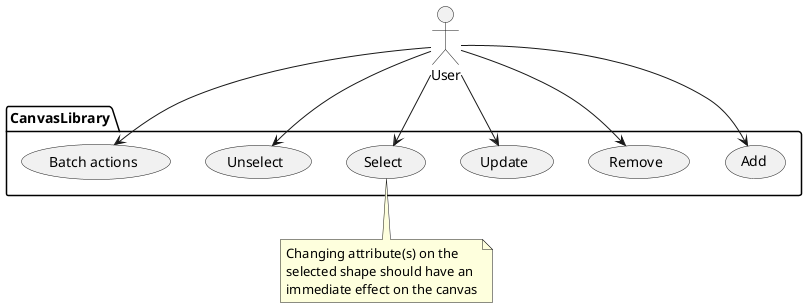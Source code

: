@startuml

actor User as user

package CanvasLibrary as lib {
    usecase "Add" as UC1
    usecase "Remove" as UC2
    usecase "Update" as UC3
    usecase "Select" as UC4
    usecase "Unselect" as UC5
    usecase "Batch actions" as UC6
}

user --> UC1
user --> UC2
user --> UC3
user --> UC4
user --> UC5
user --> UC6

note bottom of UC4 : Changing attribute(s) on the\nselected shape should have an\nimmediate effect on the canvas

@enduml